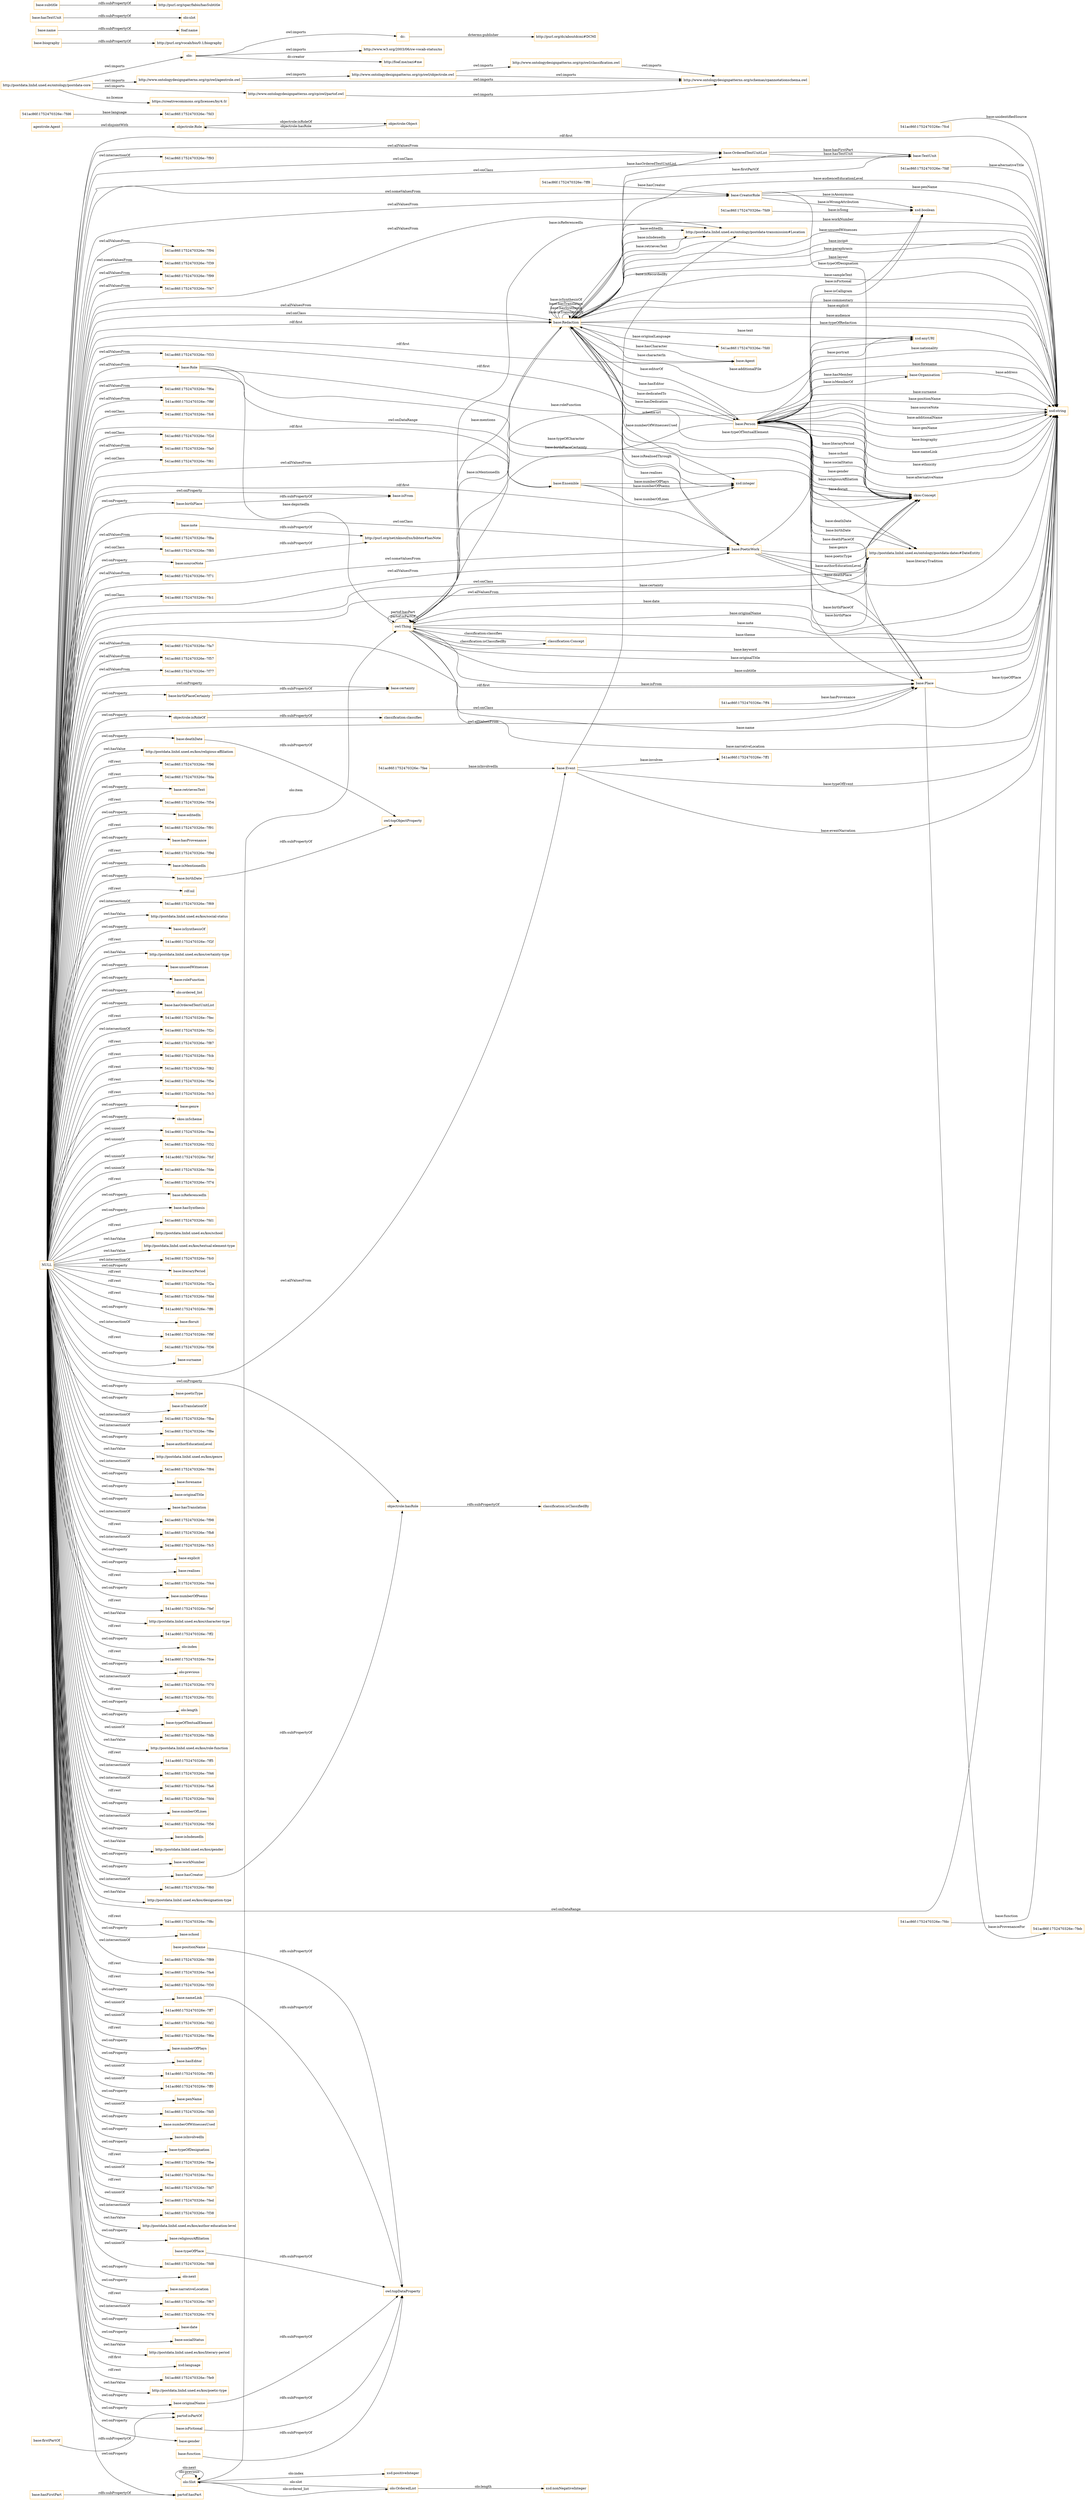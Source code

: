 digraph ar2dtool_diagram { 
rankdir=LR;
size="1501"
node [shape = rectangle, color="orange"]; "base:Role" "base:OrderedTextUnitList" "541ac86f:1752470326e:-7f94" "541ac86f:1752470326e:-7f39" "541ac86f:1752470326e:-7f99" "agentrole:Agent" "541ac86f:1752470326e:-7f47" "base:Agent" "base:CreatorRole" "base:Person" "base:Organisation" "541ac86f:1752470326e:-7fd6" "base:Redaction" "541ac86f:1752470326e:-7fee" "541ac86f:1752470326e:-7f33" "base:Ensemble" "541ac86f:1752470326e:-7f6a" "541ac86f:1752470326e:-7f8f" "541ac86f:1752470326e:-7ff4" "541ac86f:1752470326e:-7fdc" "541ac86f:1752470326e:-7fc6" "base:TextUnit" "541ac86f:1752470326e:-7f2d" "541ac86f:1752470326e:-7ff1" "541ac86f:1752470326e:-7fa0" "541ac86f:1752470326e:-7f61" "skos:Concept" "http://postdata.linhd.uned.es/ontology/postdata-dates#DateEntity" "base:Place" "541ac86f:1752470326e:-7fcd" "541ac86f:1752470326e:-7f8a" "541ac86f:1752470326e:-7fdf" "541ac86f:1752470326e:-7f85" "base:Event" "541ac86f:1752470326e:-7f71" "http://postdata.linhd.uned.es/ontology/postdata-transmission#Location" "541ac86f:1752470326e:-7feb" "541ac86f:1752470326e:-7ff8" "541ac86f:1752470326e:-7fc1" "base:PoeticWork" "541ac86f:1752470326e:-7fa7" "541ac86f:1752470326e:-7f57" "541ac86f:1752470326e:-7f77" "541ac86f:1752470326e:-7fd9" "owl:Thing" "objectrole:Role" "objectrole:Object" "olo:Slot" "olo:OrderedList" "classification:Concept" ; /*classes style*/
	"base:deathDate" -> "owl:topObjectProperty" [ label = "rdfs:subPropertyOf" ];
	"http://www.ontologydesignpatterns.org/cp/owl/objectrole.owl" -> "http://www.ontologydesignpatterns.org/cp/owl/classification.owl" [ label = "owl:imports" ];
	"http://www.ontologydesignpatterns.org/cp/owl/objectrole.owl" -> "http://www.ontologydesignpatterns.org/schemas/cpannotationschema.owl" [ label = "owl:imports" ];
	"http://www.ontologydesignpatterns.org/cp/owl/classification.owl" -> "http://www.ontologydesignpatterns.org/schemas/cpannotationschema.owl" [ label = "owl:imports" ];
	"base:firstPartOf" -> "partof:isPartOf" [ label = "rdfs:subPropertyOf" ];
	"agentrole:Agent" -> "objectrole:Role" [ label = "owl:disjointWith" ];
	"dc:" -> "http://purl.org/dc/aboutdcmi#DCMI" [ label = "dcterms:publisher" ];
	"olo:" -> "http://www.w3.org/2003/06/sw-vocab-status/ns" [ label = "owl:imports" ];
	"olo:" -> "dc:" [ label = "owl:imports" ];
	"olo:" -> "http://foaf.me/zazi#me" [ label = "dc:creator" ];
	"base:birthPlaceCertainty" -> "base:certainty" [ label = "rdfs:subPropertyOf" ];
	"base:biography" -> "http://purl.org/vocab/bio/0.1/biography" [ label = "rdfs:subPropertyOf" ];
	"objectrole:isRoleOf" -> "classification:classifies" [ label = "rdfs:subPropertyOf" ];
	"base:nameLink" -> "owl:topDataProperty" [ label = "rdfs:subPropertyOf" ];
	"base:sourceNote" -> "http://purl.org/net/nknouf/ns/bibtex#hasNote" [ label = "rdfs:subPropertyOf" ];
	"base:name" -> "foaf:name" [ label = "rdfs:subPropertyOf" ];
	"base:hasTextUnit" -> "olo:slot" [ label = "rdfs:subPropertyOf" ];
	"NULL" -> "http://postdata.linhd.uned.es/kos/religious-affiliation" [ label = "owl:hasValue" ];
	"NULL" -> "541ac86f:1752470326e:-7f96" [ label = "rdf:rest" ];
	"NULL" -> "base:PoeticWork" [ label = "owl:allValuesFrom" ];
	"NULL" -> "541ac86f:1752470326e:-7fda" [ label = "rdf:rest" ];
	"NULL" -> "base:CreatorRole" [ label = "owl:someValuesFrom" ];
	"NULL" -> "base:retrievesText" [ label = "owl:onProperty" ];
	"NULL" -> "541ac86f:1752470326e:-7f54" [ label = "rdf:rest" ];
	"NULL" -> "base:editedIn" [ label = "owl:onProperty" ];
	"NULL" -> "541ac86f:1752470326e:-7f91" [ label = "rdf:rest" ];
	"NULL" -> "base:Place" [ label = "rdf:first" ];
	"NULL" -> "base:hasProvenance" [ label = "owl:onProperty" ];
	"NULL" -> "541ac86f:1752470326e:-7f99" [ label = "owl:allValuesFrom" ];
	"NULL" -> "541ac86f:1752470326e:-7fa0" [ label = "owl:allValuesFrom" ];
	"NULL" -> "541ac86f:1752470326e:-7f9d" [ label = "rdf:rest" ];
	"NULL" -> "base:PoeticWork" [ label = "rdf:first" ];
	"NULL" -> "541ac86f:1752470326e:-7f61" [ label = "owl:onClass" ];
	"NULL" -> "base:isMentionedIn" [ label = "owl:onProperty" ];
	"NULL" -> "base:birthDate" [ label = "owl:onProperty" ];
	"NULL" -> "rdf:nil" [ label = "rdf:rest" ];
	"NULL" -> "541ac86f:1752470326e:-7f69" [ label = "owl:intersectionOf" ];
	"NULL" -> "http://postdata.linhd.uned.es/kos/social-status" [ label = "owl:hasValue" ];
	"NULL" -> "base:isSynthesisOf" [ label = "owl:onProperty" ];
	"NULL" -> "base:birthPlaceCertainty" [ label = "owl:onProperty" ];
	"NULL" -> "541ac86f:1752470326e:-7f2f" [ label = "rdf:rest" ];
	"NULL" -> "http://postdata.linhd.uned.es/kos/certainty-type" [ label = "owl:hasValue" ];
	"NULL" -> "base:unusedWitnesses" [ label = "owl:onProperty" ];
	"NULL" -> "objectrole:isRoleOf" [ label = "owl:onProperty" ];
	"NULL" -> "base:roleFunction" [ label = "owl:onProperty" ];
	"NULL" -> "partof:isPartOf" [ label = "owl:onProperty" ];
	"NULL" -> "olo:ordered_list" [ label = "owl:onProperty" ];
	"NULL" -> "base:hasOrderedTextUnitList" [ label = "owl:onProperty" ];
	"NULL" -> "541ac86f:1752470326e:-7fec" [ label = "rdf:rest" ];
	"NULL" -> "541ac86f:1752470326e:-7f2c" [ label = "owl:intersectionOf" ];
	"NULL" -> "541ac86f:1752470326e:-7f87" [ label = "rdf:rest" ];
	"NULL" -> "541ac86f:1752470326e:-7fcb" [ label = "rdf:rest" ];
	"NULL" -> "541ac86f:1752470326e:-7f77" [ label = "owl:allValuesFrom" ];
	"NULL" -> "541ac86f:1752470326e:-7f82" [ label = "rdf:rest" ];
	"NULL" -> "541ac86f:1752470326e:-7f5e" [ label = "rdf:rest" ];
	"NULL" -> "base:Role" [ label = "owl:allValuesFrom" ];
	"NULL" -> "541ac86f:1752470326e:-7fc3" [ label = "rdf:rest" ];
	"NULL" -> "541ac86f:1752470326e:-7f85" [ label = "owl:onClass" ];
	"NULL" -> "base:genre" [ label = "owl:onProperty" ];
	"NULL" -> "skos:inScheme" [ label = "owl:onProperty" ];
	"NULL" -> "base:OrderedTextUnitList" [ label = "owl:allValuesFrom" ];
	"NULL" -> "base:CreatorRole" [ label = "owl:allValuesFrom" ];
	"NULL" -> "http://postdata.linhd.uned.es/ontology/postdata-dates#DateEntity" [ label = "owl:onClass" ];
	"NULL" -> "base:Ensemble" [ label = "owl:allValuesFrom" ];
	"NULL" -> "541ac86f:1752470326e:-7fea" [ label = "owl:unionOf" ];
	"NULL" -> "541ac86f:1752470326e:-7f32" [ label = "owl:unionOf" ];
	"NULL" -> "541ac86f:1752470326e:-7fcf" [ label = "owl:unionOf" ];
	"NULL" -> "541ac86f:1752470326e:-7f39" [ label = "owl:someValuesFrom" ];
	"NULL" -> "541ac86f:1752470326e:-7fde" [ label = "owl:unionOf" ];
	"NULL" -> "541ac86f:1752470326e:-7f74" [ label = "rdf:rest" ];
	"NULL" -> "base:isReferencedIn" [ label = "owl:onProperty" ];
	"NULL" -> "base:hasSynthesis" [ label = "owl:onProperty" ];
	"NULL" -> "541ac86f:1752470326e:-7fd1" [ label = "rdf:rest" ];
	"NULL" -> "base:Agent" [ label = "rdf:first" ];
	"NULL" -> "http://postdata.linhd.uned.es/kos/school" [ label = "owl:hasValue" ];
	"NULL" -> "skos:Concept" [ label = "rdf:first" ];
	"NULL" -> "http://postdata.linhd.uned.es/kos/textual-element-type" [ label = "owl:hasValue" ];
	"NULL" -> "541ac86f:1752470326e:-7fc0" [ label = "owl:intersectionOf" ];
	"NULL" -> "base:literaryPeriod" [ label = "owl:onProperty" ];
	"NULL" -> "541ac86f:1752470326e:-7f2a" [ label = "rdf:rest" ];
	"NULL" -> "541ac86f:1752470326e:-7fdd" [ label = "rdf:rest" ];
	"NULL" -> "541ac86f:1752470326e:-7ff6" [ label = "rdf:rest" ];
	"NULL" -> "base:floruit" [ label = "owl:onProperty" ];
	"NULL" -> "541ac86f:1752470326e:-7f9f" [ label = "owl:intersectionOf" ];
	"NULL" -> "541ac86f:1752470326e:-7f36" [ label = "rdf:rest" ];
	"NULL" -> "base:surname" [ label = "owl:onProperty" ];
	"NULL" -> "xsd:string" [ label = "owl:onDataRange" ];
	"NULL" -> "base:poeticType" [ label = "owl:onProperty" ];
	"NULL" -> "base:isTranslationOf" [ label = "owl:onProperty" ];
	"NULL" -> "541ac86f:1752470326e:-7fba" [ label = "owl:intersectionOf" ];
	"NULL" -> "541ac86f:1752470326e:-7f8e" [ label = "owl:intersectionOf" ];
	"NULL" -> "base:authorEducationLevel" [ label = "owl:onProperty" ];
	"NULL" -> "http://postdata.linhd.uned.es/kos/genre" [ label = "owl:hasValue" ];
	"NULL" -> "541ac86f:1752470326e:-7f84" [ label = "owl:intersectionOf" ];
	"NULL" -> "base:forename" [ label = "owl:onProperty" ];
	"NULL" -> "base:originalTitle" [ label = "owl:onProperty" ];
	"NULL" -> "base:hasTranslation" [ label = "owl:onProperty" ];
	"NULL" -> "541ac86f:1752470326e:-7fc1" [ label = "owl:onClass" ];
	"NULL" -> "541ac86f:1752470326e:-7f98" [ label = "owl:intersectionOf" ];
	"NULL" -> "541ac86f:1752470326e:-7fb8" [ label = "rdf:rest" ];
	"NULL" -> "base:Redaction" [ label = "owl:allValuesFrom" ];
	"NULL" -> "541ac86f:1752470326e:-7fc5" [ label = "owl:intersectionOf" ];
	"NULL" -> "base:explicit" [ label = "owl:onProperty" ];
	"NULL" -> "base:realises" [ label = "owl:onProperty" ];
	"NULL" -> "541ac86f:1752470326e:-7f44" [ label = "rdf:rest" ];
	"NULL" -> "base:numberOfPoems" [ label = "owl:onProperty" ];
	"NULL" -> "base:PoeticWork" [ label = "owl:someValuesFrom" ];
	"NULL" -> "541ac86f:1752470326e:-7fef" [ label = "rdf:rest" ];
	"NULL" -> "http://postdata.linhd.uned.es/kos/character-type" [ label = "owl:hasValue" ];
	"NULL" -> "541ac86f:1752470326e:-7ff2" [ label = "rdf:rest" ];
	"NULL" -> "olo:index" [ label = "owl:onProperty" ];
	"NULL" -> "541ac86f:1752470326e:-7fce" [ label = "rdf:rest" ];
	"NULL" -> "olo:previous" [ label = "owl:onProperty" ];
	"NULL" -> "541ac86f:1752470326e:-7f70" [ label = "owl:intersectionOf" ];
	"NULL" -> "base:PoeticWork" [ label = "owl:onClass" ];
	"NULL" -> "541ac86f:1752470326e:-7f31" [ label = "rdf:rest" ];
	"NULL" -> "xsd:string" [ label = "rdf:first" ];
	"NULL" -> "olo:length" [ label = "owl:onProperty" ];
	"NULL" -> "base:typeOfTextualElement" [ label = "owl:onProperty" ];
	"NULL" -> "541ac86f:1752470326e:-7fdb" [ label = "owl:unionOf" ];
	"NULL" -> "http://postdata.linhd.uned.es/kos/role-function" [ label = "owl:hasValue" ];
	"NULL" -> "541ac86f:1752470326e:-7ff5" [ label = "rdf:rest" ];
	"NULL" -> "541ac86f:1752470326e:-7f46" [ label = "owl:intersectionOf" ];
	"NULL" -> "541ac86f:1752470326e:-7fa6" [ label = "owl:intersectionOf" ];
	"NULL" -> "541ac86f:1752470326e:-7fd4" [ label = "rdf:rest" ];
	"NULL" -> "541ac86f:1752470326e:-7fc6" [ label = "owl:onClass" ];
	"NULL" -> "base:numberOfLines" [ label = "owl:onProperty" ];
	"NULL" -> "541ac86f:1752470326e:-7f56" [ label = "owl:intersectionOf" ];
	"NULL" -> "base:isIndexedIn" [ label = "owl:onProperty" ];
	"NULL" -> "http://postdata.linhd.uned.es/kos/gender" [ label = "owl:hasValue" ];
	"NULL" -> "base:workNumber" [ label = "owl:onProperty" ];
	"NULL" -> "base:hasCreator" [ label = "owl:onProperty" ];
	"NULL" -> "541ac86f:1752470326e:-7f60" [ label = "owl:intersectionOf" ];
	"NULL" -> "http://postdata.linhd.uned.es/kos/designation-type" [ label = "owl:hasValue" ];
	"NULL" -> "base:deathDate" [ label = "owl:onProperty" ];
	"NULL" -> "541ac86f:1752470326e:-7f8c" [ label = "rdf:rest" ];
	"NULL" -> "base:isFrom" [ label = "owl:onProperty" ];
	"NULL" -> "541ac86f:1752470326e:-7f33" [ label = "owl:allValuesFrom" ];
	"NULL" -> "base:Redaction" [ label = "owl:onClass" ];
	"NULL" -> "base:school" [ label = "owl:onProperty" ];
	"NULL" -> "xsd:integer" [ label = "owl:onDataRange" ];
	"NULL" -> "541ac86f:1752470326e:-7f89" [ label = "owl:intersectionOf" ];
	"NULL" -> "541ac86f:1752470326e:-7f71" [ label = "owl:allValuesFrom" ];
	"NULL" -> "541ac86f:1752470326e:-7fa4" [ label = "rdf:rest" ];
	"NULL" -> "541ac86f:1752470326e:-7f47" [ label = "owl:allValuesFrom" ];
	"NULL" -> "541ac86f:1752470326e:-7f30" [ label = "rdf:rest" ];
	"NULL" -> "541ac86f:1752470326e:-7ff7" [ label = "owl:unionOf" ];
	"NULL" -> "541ac86f:1752470326e:-7f57" [ label = "owl:allValuesFrom" ];
	"NULL" -> "541ac86f:1752470326e:-7fa7" [ label = "owl:allValuesFrom" ];
	"NULL" -> "objectrole:hasRole" [ label = "owl:onProperty" ];
	"NULL" -> "partof:hasPart" [ label = "owl:onProperty" ];
	"NULL" -> "base:Place" [ label = "owl:onClass" ];
	"NULL" -> "541ac86f:1752470326e:-7fd2" [ label = "owl:unionOf" ];
	"NULL" -> "541ac86f:1752470326e:-7f6e" [ label = "rdf:rest" ];
	"NULL" -> "base:numberOfPlays" [ label = "owl:onProperty" ];
	"NULL" -> "base:hasEditor" [ label = "owl:onProperty" ];
	"NULL" -> "541ac86f:1752470326e:-7ff3" [ label = "owl:unionOf" ];
	"NULL" -> "541ac86f:1752470326e:-7ff0" [ label = "owl:unionOf" ];
	"NULL" -> "base:nameLink" [ label = "owl:onProperty" ];
	"NULL" -> "base:Ensemble" [ label = "rdf:first" ];
	"NULL" -> "base:penName" [ label = "owl:onProperty" ];
	"NULL" -> "541ac86f:1752470326e:-7fd5" [ label = "owl:unionOf" ];
	"NULL" -> "base:numberOfWitnessesUsed" [ label = "owl:onProperty" ];
	"NULL" -> "base:isInvolvedIn" [ label = "owl:onProperty" ];
	"NULL" -> "base:typeOfDesignation" [ label = "owl:onProperty" ];
	"NULL" -> "541ac86f:1752470326e:-7fbe" [ label = "rdf:rest" ];
	"NULL" -> "541ac86f:1752470326e:-7fcc" [ label = "owl:unionOf" ];
	"NULL" -> "http://postdata.linhd.uned.es/ontology/postdata-transmission#Location" [ label = "owl:allValuesFrom" ];
	"NULL" -> "base:Redaction" [ label = "rdf:first" ];
	"NULL" -> "541ac86f:1752470326e:-7f6a" [ label = "owl:allValuesFrom" ];
	"NULL" -> "541ac86f:1752470326e:-7fd7" [ label = "rdf:rest" ];
	"NULL" -> "541ac86f:1752470326e:-7fed" [ label = "owl:unionOf" ];
	"NULL" -> "541ac86f:1752470326e:-7f38" [ label = "owl:intersectionOf" ];
	"NULL" -> "http://postdata.linhd.uned.es/kos/author-education-level" [ label = "owl:hasValue" ];
	"NULL" -> "base:originalName" [ label = "owl:onProperty" ];
	"NULL" -> "base:religiousAffiliation" [ label = "owl:onProperty" ];
	"NULL" -> "541ac86f:1752470326e:-7f8a" [ label = "owl:allValuesFrom" ];
	"NULL" -> "541ac86f:1752470326e:-7fd8" [ label = "owl:unionOf" ];
	"NULL" -> "olo:next" [ label = "owl:onProperty" ];
	"NULL" -> "base:sourceNote" [ label = "owl:onProperty" ];
	"NULL" -> "541ac86f:1752470326e:-7f94" [ label = "owl:allValuesFrom" ];
	"NULL" -> "base:narrativeLocation" [ label = "owl:onProperty" ];
	"NULL" -> "541ac86f:1752470326e:-7f2d" [ label = "owl:onClass" ];
	"NULL" -> "541ac86f:1752470326e:-7f8f" [ label = "owl:allValuesFrom" ];
	"NULL" -> "base:certainty" [ label = "owl:onProperty" ];
	"NULL" -> "541ac86f:1752470326e:-7f67" [ label = "rdf:rest" ];
	"NULL" -> "541ac86f:1752470326e:-7f76" [ label = "owl:intersectionOf" ];
	"NULL" -> "base:date" [ label = "owl:onProperty" ];
	"NULL" -> "base:TextUnit" [ label = "owl:onClass" ];
	"NULL" -> "base:Place" [ label = "owl:allValuesFrom" ];
	"NULL" -> "base:socialStatus" [ label = "owl:onProperty" ];
	"NULL" -> "http://postdata.linhd.uned.es/kos/literary-period" [ label = "owl:hasValue" ];
	"NULL" -> "http://postdata.linhd.uned.es/ontology/postdata-dates#DateEntity" [ label = "owl:allValuesFrom" ];
	"NULL" -> "xsd:language" [ label = "rdf:first" ];
	"NULL" -> "541ac86f:1752470326e:-7fe9" [ label = "rdf:rest" ];
	"NULL" -> "http://postdata.linhd.uned.es/kos/poetic-type" [ label = "owl:hasValue" ];
	"NULL" -> "base:gender" [ label = "owl:onProperty" ];
	"NULL" -> "base:OrderedTextUnitList" [ label = "owl:onClass" ];
	"NULL" -> "base:Event" [ label = "owl:allValuesFrom" ];
	"NULL" -> "541ac86f:1752470326e:-7f93" [ label = "owl:intersectionOf" ];
	"NULL" -> "base:birthPlace" [ label = "owl:onProperty" ];
	"base:hasFirstPart" -> "partof:hasPart" [ label = "rdfs:subPropertyOf" ];
	"base:hasCreator" -> "objectrole:hasRole" [ label = "rdfs:subPropertyOf" ];
	"base:birthPlace" -> "base:isFrom" [ label = "rdfs:subPropertyOf" ];
	"http://www.ontologydesignpatterns.org/cp/owl/agentrole.owl" -> "http://www.ontologydesignpatterns.org/cp/owl/objectrole.owl" [ label = "owl:imports" ];
	"http://www.ontologydesignpatterns.org/cp/owl/agentrole.owl" -> "http://www.ontologydesignpatterns.org/schemas/cpannotationschema.owl" [ label = "owl:imports" ];
	"base:isFictional" -> "owl:topDataProperty" [ label = "rdfs:subPropertyOf" ];
	"base:subtitle" -> "http://purl.org/spar/fabio/hasSubtitle" [ label = "rdfs:subPropertyOf" ];
	"base:function" -> "owl:topDataProperty" [ label = "rdfs:subPropertyOf" ];
	"base:originalName" -> "owl:topDataProperty" [ label = "rdfs:subPropertyOf" ];
	"http://www.ontologydesignpatterns.org/cp/owl/partof.owl" -> "http://www.ontologydesignpatterns.org/schemas/cpannotationschema.owl" [ label = "owl:imports" ];
	"http://postdata.linhd.uned.es/ontology/postdata-core" -> "https://creativecommons.org/licenses/by/4.0/" [ label = "ns:license" ];
	"http://postdata.linhd.uned.es/ontology/postdata-core" -> "http://www.ontologydesignpatterns.org/cp/owl/partof.owl" [ label = "owl:imports" ];
	"http://postdata.linhd.uned.es/ontology/postdata-core" -> "http://www.ontologydesignpatterns.org/cp/owl/agentrole.owl" [ label = "owl:imports" ];
	"http://postdata.linhd.uned.es/ontology/postdata-core" -> "olo:" [ label = "owl:imports" ];
	"base:note" -> "http://purl.org/net/nknouf/ns/bibtex#hasNote" [ label = "rdfs:subPropertyOf" ];
	"base:birthDate" -> "owl:topObjectProperty" [ label = "rdfs:subPropertyOf" ];
	"base:positionName" -> "owl:topDataProperty" [ label = "rdfs:subPropertyOf" ];
	"objectrole:hasRole" -> "classification:isClassifiedBy" [ label = "rdfs:subPropertyOf" ];
	"base:typeOfPlace" -> "owl:topDataProperty" [ label = "rdfs:subPropertyOf" ];
	"base:Redaction" -> "owl:Thing" [ label = "base:mentions" ];
	"base:Person" -> "xsd:boolean" [ label = "base:isFictional" ];
	"owl:Thing" -> "xsd:string" [ label = "base:narrativeLocation" ];
	"base:CreatorRole" -> "xsd:string" [ label = "base:penName" ];
	"base:Person" -> "base:Place" [ label = "base:deathPlace" ];
	"base:Ensemble" -> "xsd:integer" [ label = "base:numberOfLines" ];
	"base:Redaction" -> "xsd:string" [ label = "base:audienceEducationLevel" ];
	"base:Event" -> "xsd:string" [ label = "base:eventNarration" ];
	"base:Redaction" -> "xsd:string" [ label = "base:workNumber" ];
	"owl:Thing" -> "xsd:string" [ label = "base:originalName" ];
	"base:OrderedTextUnitList" -> "base:TextUnit" [ label = "base:hasTextUnit" ];
	"base:Redaction" -> "base:Person" [ label = "base:hasEditor" ];
	"olo:Slot" -> "olo:Slot" [ label = "olo:previous" ];
	"base:Redaction" -> "xsd:string" [ label = "base:unusedWitnesses" ];
	"base:Place" -> "base:Person" [ label = "base:deathPlaceOf" ];
	"base:Person" -> "http://postdata.linhd.uned.es/ontology/postdata-dates#DateEntity" [ label = "base:floruit" ];
	"base:Person" -> "xsd:string" [ label = "base:surname" ];
	"base:Person" -> "xsd:string" [ label = "base:positionName" ];
	"classification:Concept" -> "owl:Thing" [ label = "classification:classifies" ];
	"541ac86f:1752470326e:-7ff8" -> "base:CreatorRole" [ label = "base:hasCreator" ];
	"base:Redaction" -> "xsd:string" [ label = "base:paraphrasis" ];
	"base:Person" -> "base:Redaction" [ label = "base:hasDedication" ];
	"base:Event" -> "xsd:string" [ label = "base:typeOfEvent" ];
	"base:Person" -> "http://postdata.linhd.uned.es/ontology/postdata-dates#DateEntity" [ label = "base:deathDate" ];
	"base:Person" -> "base:Place" [ label = "base:birthPlace" ];
	"base:Event" -> "http://postdata.linhd.uned.es/ontology/postdata-transmission#Location" [ label = "base:isRecordedBy" ];
	"base:CreatorRole" -> "xsd:boolean" [ label = "base:isAnonymous" ];
	"base:Redaction" -> "base:Agent" [ label = "base:hasCharacter" ];
	"base:Redaction" -> "xsd:anyURI" [ label = "base:text" ];
	"base:Redaction" -> "xsd:anyURI" [ label = "base:additionalFile" ];
	"base:Person" -> "base:Organisation" [ label = "base:isMemberOf" ];
	"base:Redaction" -> "xsd:string" [ label = "base:layout" ];
	"base:PoeticWork" -> "xsd:boolean" [ label = "base:isCalligram" ];
	"olo:Slot" -> "olo:OrderedList" [ label = "olo:ordered_list" ];
	"base:Redaction" -> "http://postdata.linhd.uned.es/ontology/postdata-transmission#Location" [ label = "base:editedIn" ];
	"base:Redaction" -> "skos:Concept" [ label = "base:typeOfTextualElement" ];
	"olo:OrderedList" -> "xsd:nonNegativeInteger" [ label = "olo:length" ];
	"541ac86f:1752470326e:-7fee" -> "base:Event" [ label = "base:isInvolvedIn" ];
	"base:PoeticWork" -> "base:Redaction" [ label = "base:isRealisedThrough" ];
	"base:Redaction" -> "base:PoeticWork" [ label = "base:realises" ];
	"base:Person" -> "skos:Concept" [ label = "base:religiousAffiliation" ];
	"base:Person" -> "xsd:string" [ label = "base:sourceNote" ];
	"base:Redaction" -> "xsd:string" [ label = "base:sampleText" ];
	"base:Redaction" -> "xsd:string" [ label = "base:incipit" ];
	"base:Person" -> "http://postdata.linhd.uned.es/ontology/postdata-dates#DateEntity" [ label = "base:birthDate" ];
	"base:Person" -> "owl:Thing" [ label = "base:birthPlaceCertainty" ];
	"base:Person" -> "skos:Concept" [ label = "base:literaryPeriod" ];
	"base:Person" -> "xsd:string" [ label = "base:additionalName" ];
	"base:Person" -> "xsd:string" [ label = "base:genName" ];
	"base:Person" -> "base:Redaction" [ label = "base:editorOf" ];
	"base:CreatorRole" -> "skos:Concept" [ label = "base:typeOfDesignation" ];
	"base:Person" -> "xsd:string" [ label = "base:biography" ];
	"base:Redaction" -> "base:Redaction" [ label = "base:isTranslationOf" ];
	"owl:Thing" -> "skos:Concept" [ label = "base:certainty" ];
	"base:Redaction" -> "base:Redaction" [ label = "base:hasSynthesis" ];
	"olo:OrderedList" -> "olo:Slot" [ label = "olo:slot" ];
	"base:Person" -> "skos:Concept" [ label = "base:school" ];
	"olo:Slot" -> "olo:Slot" [ label = "olo:next" ];
	"owl:Thing" -> "xsd:anyURI" [ label = "schema:url" ];
	"owl:Thing" -> "http://postdata.linhd.uned.es/ontology/postdata-transmission#Location" [ label = "base:isReferencedIn" ];
	"base:PoeticWork" -> "xsd:string" [ label = "base:literaryTradition" ];
	"owl:Thing" -> "xsd:string" [ label = "base:note" ];
	"541ac86f:1752470326e:-7fcd" -> "xsd:string" [ label = "base:unidentifiedSource" ];
	"owl:Thing" -> "xsd:string" [ label = "base:theme" ];
	"base:Event" -> "541ac86f:1752470326e:-7ff1" [ label = "base:involves" ];
	"base:Role" -> "skos:Concept" [ label = "base:roleFunction" ];
	"base:PoeticWork" -> "skos:Concept" [ label = "base:poeticType" ];
	"olo:Slot" -> "owl:Thing" [ label = "olo:item" ];
	"base:Place" -> "xsd:string" [ label = "base:typeOfPlace" ];
	"541ac86f:1752470326e:-7fd9" -> "xsd:boolean" [ label = "base:isSong" ];
	"base:Person" -> "xsd:string" [ label = "base:nameLink" ];
	"base:Ensemble" -> "xsd:integer" [ label = "base:numberOfPlays" ];
	"base:Place" -> "base:Person" [ label = "base:birthPlaceOf" ];
	"base:Redaction" -> "http://postdata.linhd.uned.es/ontology/postdata-transmission#Location" [ label = "base:isIndexedIn" ];
	"base:Person" -> "xsd:string" [ label = "base:ethnicity" ];
	"owl:Thing" -> "xsd:string" [ label = "base:keyword" ];
	"base:Redaction" -> "xsd:string" [ label = "base:commentary" ];
	"base:Redaction" -> "base:OrderedTextUnitList" [ label = "base:hasOrderedTextUnitList" ];
	"owl:Thing" -> "xsd:string" [ label = "base:originalTitle" ];
	"base:Person" -> "skos:Concept" [ label = "base:socialStatus" ];
	"owl:Thing" -> "classification:Concept" [ label = "classification:isClassifiedBy" ];
	"owl:Thing" -> "owl:Thing" [ label = "partof:isPartOf" ];
	"olo:Slot" -> "xsd:positiveInteger" [ label = "olo:index" ];
	"541ac86f:1752470326e:-7fdc" -> "xsd:string" [ label = "base:function" ];
	"base:PoeticWork" -> "skos:Concept" [ label = "base:authorEducationLevel" ];
	"owl:Thing" -> "base:Place" [ label = "base:isFrom" ];
	"base:Redaction" -> "base:Redaction" [ label = "base:hasTranslation" ];
	"base:CreatorRole" -> "xsd:boolean" [ label = "base:isWrongAttribution" ];
	"owl:Thing" -> "http://postdata.linhd.uned.es/ontology/postdata-dates#DateEntity" [ label = "base:date" ];
	"base:TextUnit" -> "base:Redaction" [ label = "base:firstPartOf" ];
	"base:Person" -> "xsd:string" [ label = "base:alternativeName" ];
	"objectrole:Object" -> "objectrole:Role" [ label = "objectrole:hasRole" ];
	"541ac86f:1752470326e:-7ff4" -> "base:Place" [ label = "base:hasProvenance" ];
	"base:Person" -> "xsd:string" [ label = "base:nationality" ];
	"owl:Thing" -> "base:Redaction" [ label = "base:isMentionedIn" ];
	"base:OrderedTextUnitList" -> "base:TextUnit" [ label = "base:hasFirstPart" ];
	"base:Person" -> "xsd:anyURI" [ label = "base:portrait" ];
	"541ac86f:1752470326e:-7fdf" -> "xsd:string" [ label = "base:alternativeTitle" ];
	"base:Organisation" -> "xsd:string" [ label = "base:address" ];
	"base:Role" -> "skos:Concept" [ label = "base:typeOfCharacter" ];
	"base:Organisation" -> "base:Person" [ label = "base:hasMember" ];
	"base:Place" -> "541ac86f:1752470326e:-7feb" [ label = "base:isProvenanceFor" ];
	"base:Redaction" -> "xsd:string" [ label = "base:explicit" ];
	"owl:Thing" -> "xsd:string" [ label = "base:subtitle" ];
	"base:Redaction" -> "http://postdata.linhd.uned.es/ontology/postdata-transmission#Location" [ label = "base:retrievesText" ];
	"base:Person" -> "skos:Concept" [ label = "base:gender" ];
	"base:PoeticWork" -> "skos:Concept" [ label = "base:genre" ];
	"owl:Thing" -> "xsd:string" [ label = "base:name" ];
	"base:Redaction" -> "base:Person" [ label = "base:dedicatedTo" ];
	"base:Person" -> "xsd:string" [ label = "base:forename" ];
	"base:Redaction" -> "xsd:string" [ label = "base:audience" ];
	"base:Ensemble" -> "xsd:integer" [ label = "base:numberOfPoems" ];
	"base:Redaction" -> "xsd:string" [ label = "base:typeOfRedaction" ];
	"base:Redaction" -> "xsd:integer" [ label = "base:numberOfWitnessesUsed" ];
	"base:Redaction" -> "541ac86f:1752470326e:-7fd0" [ label = "base:originalLanguage" ];
	"owl:Thing" -> "owl:Thing" [ label = "partof:hasPart" ];
	"base:Role" -> "owl:Thing" [ label = "base:depictedIn" ];
	"base:Agent" -> "base:Redaction" [ label = "base:characterIn" ];
	"541ac86f:1752470326e:-7fd6" -> "541ac86f:1752470326e:-7fd3" [ label = "base:language" ];
	"objectrole:Role" -> "objectrole:Object" [ label = "objectrole:isRoleOf" ];
	"base:Redaction" -> "base:Redaction" [ label = "base:isSynthesisOf" ];

}
